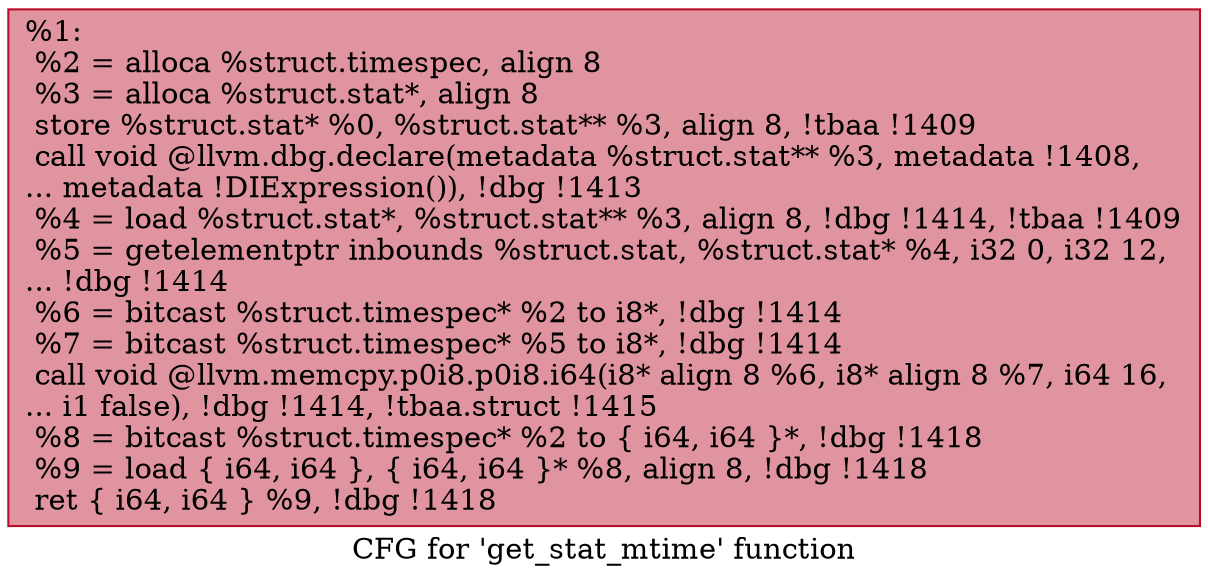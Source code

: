 digraph "CFG for 'get_stat_mtime' function" {
	label="CFG for 'get_stat_mtime' function";

	Node0x187cf60 [shape=record,color="#b70d28ff", style=filled, fillcolor="#b70d2870",label="{%1:\l  %2 = alloca %struct.timespec, align 8\l  %3 = alloca %struct.stat*, align 8\l  store %struct.stat* %0, %struct.stat** %3, align 8, !tbaa !1409\l  call void @llvm.dbg.declare(metadata %struct.stat** %3, metadata !1408,\l... metadata !DIExpression()), !dbg !1413\l  %4 = load %struct.stat*, %struct.stat** %3, align 8, !dbg !1414, !tbaa !1409\l  %5 = getelementptr inbounds %struct.stat, %struct.stat* %4, i32 0, i32 12,\l... !dbg !1414\l  %6 = bitcast %struct.timespec* %2 to i8*, !dbg !1414\l  %7 = bitcast %struct.timespec* %5 to i8*, !dbg !1414\l  call void @llvm.memcpy.p0i8.p0i8.i64(i8* align 8 %6, i8* align 8 %7, i64 16,\l... i1 false), !dbg !1414, !tbaa.struct !1415\l  %8 = bitcast %struct.timespec* %2 to \{ i64, i64 \}*, !dbg !1418\l  %9 = load \{ i64, i64 \}, \{ i64, i64 \}* %8, align 8, !dbg !1418\l  ret \{ i64, i64 \} %9, !dbg !1418\l}"];
}
